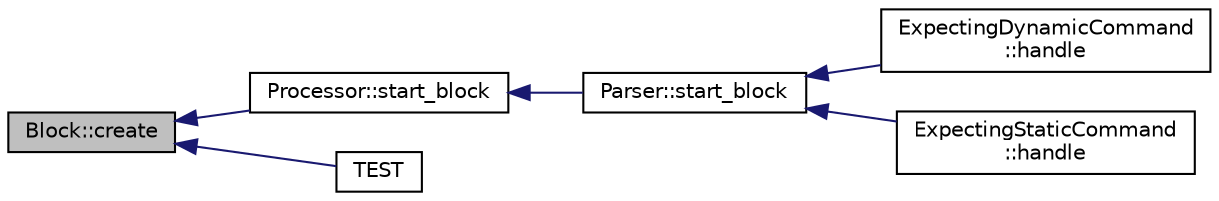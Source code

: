 digraph "Block::create"
{
 // INTERACTIVE_SVG=YES
  edge [fontname="Helvetica",fontsize="10",labelfontname="Helvetica",labelfontsize="10"];
  node [fontname="Helvetica",fontsize="10",shape=record];
  rankdir="LR";
  Node1 [label="Block::create",height=0.2,width=0.4,color="black", fillcolor="grey75", style="filled" fontcolor="black"];
  Node1 -> Node2 [dir="back",color="midnightblue",fontsize="10",style="solid",fontname="Helvetica"];
  Node2 [label="Processor::start_block",height=0.2,width=0.4,color="black", fillcolor="white", style="filled",URL="$class_processor.html#a4e49ea52df0168e27ebdde3abd22f875"];
  Node2 -> Node3 [dir="back",color="midnightblue",fontsize="10",style="solid",fontname="Helvetica"];
  Node3 [label="Parser::start_block",height=0.2,width=0.4,color="black", fillcolor="white", style="filled",URL="$class_parser.html#a424c76da56189900b2c67129db9f0903"];
  Node3 -> Node4 [dir="back",color="midnightblue",fontsize="10",style="solid",fontname="Helvetica"];
  Node4 [label="ExpectingDynamicCommand\l::handle",height=0.2,width=0.4,color="black", fillcolor="white", style="filled",URL="$class_expecting_dynamic_command.html#a1fcc00b7b10beb5c15c9cba4eac21567"];
  Node3 -> Node5 [dir="back",color="midnightblue",fontsize="10",style="solid",fontname="Helvetica"];
  Node5 [label="ExpectingStaticCommand\l::handle",height=0.2,width=0.4,color="black", fillcolor="white", style="filled",URL="$class_expecting_static_command.html#a4f05dcc686fe20c89b21e9e2110ddf8a"];
  Node1 -> Node6 [dir="back",color="midnightblue",fontsize="10",style="solid",fontname="Helvetica"];
  Node6 [label="TEST",height=0.2,width=0.4,color="black", fillcolor="white", style="filled",URL="$test__bulk_8cpp.html#a3e37dc3f8adea80b9de7324d13f906fc"];
}
